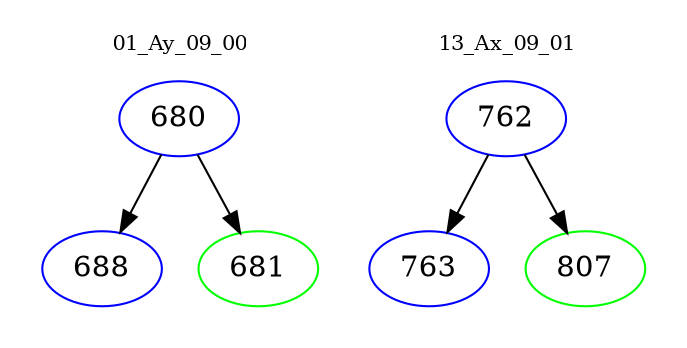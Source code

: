 digraph{
subgraph cluster_0 {
color = white
label = "01_Ay_09_00";
fontsize=10;
T0_680 [label="680", color="blue"]
T0_680 -> T0_688 [color="black"]
T0_688 [label="688", color="blue"]
T0_680 -> T0_681 [color="black"]
T0_681 [label="681", color="green"]
}
subgraph cluster_1 {
color = white
label = "13_Ax_09_01";
fontsize=10;
T1_762 [label="762", color="blue"]
T1_762 -> T1_763 [color="black"]
T1_763 [label="763", color="blue"]
T1_762 -> T1_807 [color="black"]
T1_807 [label="807", color="green"]
}
}
